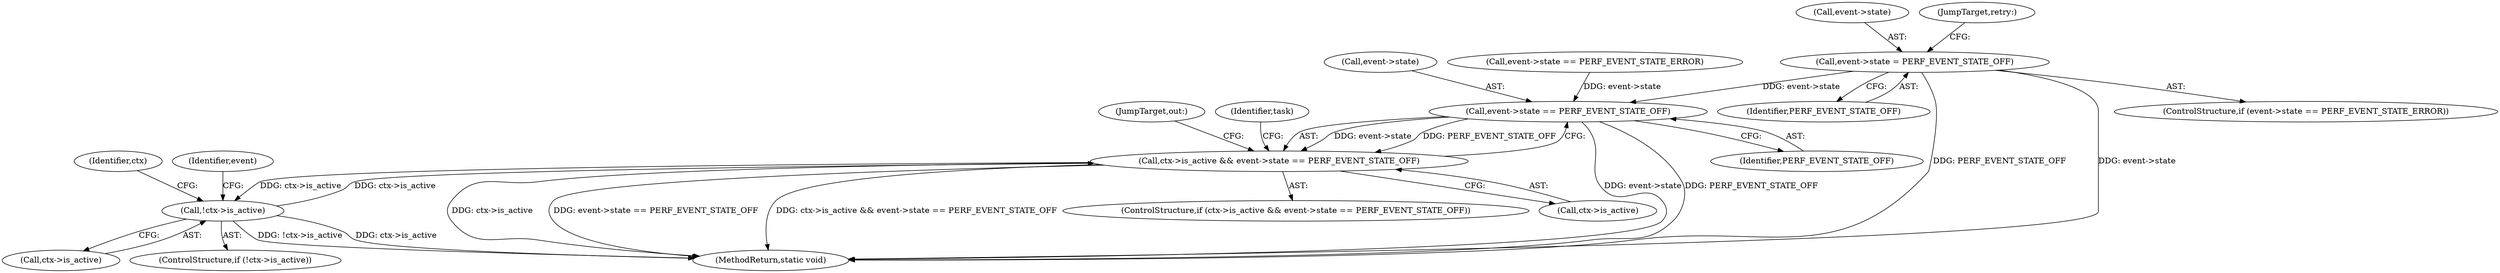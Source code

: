 digraph "0_linux_f63a8daa5812afef4f06c962351687e1ff9ccb2b_1@pointer" {
"1000148" [label="(Call,event->state = PERF_EVENT_STATE_OFF)"];
"1000185" [label="(Call,event->state == PERF_EVENT_STATE_OFF)"];
"1000181" [label="(Call,ctx->is_active && event->state == PERF_EVENT_STATE_OFF)"];
"1000155" [label="(Call,!ctx->is_active)"];
"1000186" [label="(Call,event->state)"];
"1000197" [label="(JumpTarget,out:)"];
"1000185" [label="(Call,event->state == PERF_EVENT_STATE_OFF)"];
"1000156" [label="(Call,ctx->is_active)"];
"1000181" [label="(Call,ctx->is_active && event->state == PERF_EVENT_STATE_OFF)"];
"1000152" [label="(Identifier,PERF_EVENT_STATE_OFF)"];
"1000203" [label="(MethodReturn,static void)"];
"1000189" [label="(Identifier,PERF_EVENT_STATE_OFF)"];
"1000180" [label="(ControlStructure,if (ctx->is_active && event->state == PERF_EVENT_STATE_OFF))"];
"1000166" [label="(Identifier,ctx)"];
"1000142" [label="(ControlStructure,if (event->state == PERF_EVENT_STATE_ERROR))"];
"1000148" [label="(Call,event->state = PERF_EVENT_STATE_OFF)"];
"1000155" [label="(Call,!ctx->is_active)"];
"1000154" [label="(ControlStructure,if (!ctx->is_active))"];
"1000143" [label="(Call,event->state == PERF_EVENT_STATE_ERROR)"];
"1000149" [label="(Call,event->state)"];
"1000161" [label="(Identifier,event)"];
"1000192" [label="(Identifier,task)"];
"1000182" [label="(Call,ctx->is_active)"];
"1000153" [label="(JumpTarget,retry:)"];
"1000148" -> "1000142"  [label="AST: "];
"1000148" -> "1000152"  [label="CFG: "];
"1000149" -> "1000148"  [label="AST: "];
"1000152" -> "1000148"  [label="AST: "];
"1000153" -> "1000148"  [label="CFG: "];
"1000148" -> "1000203"  [label="DDG: PERF_EVENT_STATE_OFF"];
"1000148" -> "1000203"  [label="DDG: event->state"];
"1000148" -> "1000185"  [label="DDG: event->state"];
"1000185" -> "1000181"  [label="AST: "];
"1000185" -> "1000189"  [label="CFG: "];
"1000186" -> "1000185"  [label="AST: "];
"1000189" -> "1000185"  [label="AST: "];
"1000181" -> "1000185"  [label="CFG: "];
"1000185" -> "1000203"  [label="DDG: event->state"];
"1000185" -> "1000203"  [label="DDG: PERF_EVENT_STATE_OFF"];
"1000185" -> "1000181"  [label="DDG: event->state"];
"1000185" -> "1000181"  [label="DDG: PERF_EVENT_STATE_OFF"];
"1000143" -> "1000185"  [label="DDG: event->state"];
"1000181" -> "1000180"  [label="AST: "];
"1000181" -> "1000182"  [label="CFG: "];
"1000182" -> "1000181"  [label="AST: "];
"1000192" -> "1000181"  [label="CFG: "];
"1000197" -> "1000181"  [label="CFG: "];
"1000181" -> "1000203"  [label="DDG: ctx->is_active"];
"1000181" -> "1000203"  [label="DDG: event->state == PERF_EVENT_STATE_OFF"];
"1000181" -> "1000203"  [label="DDG: ctx->is_active && event->state == PERF_EVENT_STATE_OFF"];
"1000181" -> "1000155"  [label="DDG: ctx->is_active"];
"1000155" -> "1000181"  [label="DDG: ctx->is_active"];
"1000155" -> "1000154"  [label="AST: "];
"1000155" -> "1000156"  [label="CFG: "];
"1000156" -> "1000155"  [label="AST: "];
"1000161" -> "1000155"  [label="CFG: "];
"1000166" -> "1000155"  [label="CFG: "];
"1000155" -> "1000203"  [label="DDG: !ctx->is_active"];
"1000155" -> "1000203"  [label="DDG: ctx->is_active"];
}
